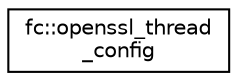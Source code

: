 digraph "Graphical Class Hierarchy"
{
  edge [fontname="Helvetica",fontsize="10",labelfontname="Helvetica",labelfontsize="10"];
  node [fontname="Helvetica",fontsize="10",shape=record];
  rankdir="LR";
  Node0 [label="fc::openssl_thread\l_config",height=0.2,width=0.4,color="black", fillcolor="white", style="filled",URL="$structfc_1_1openssl__thread__config.html"];
}
